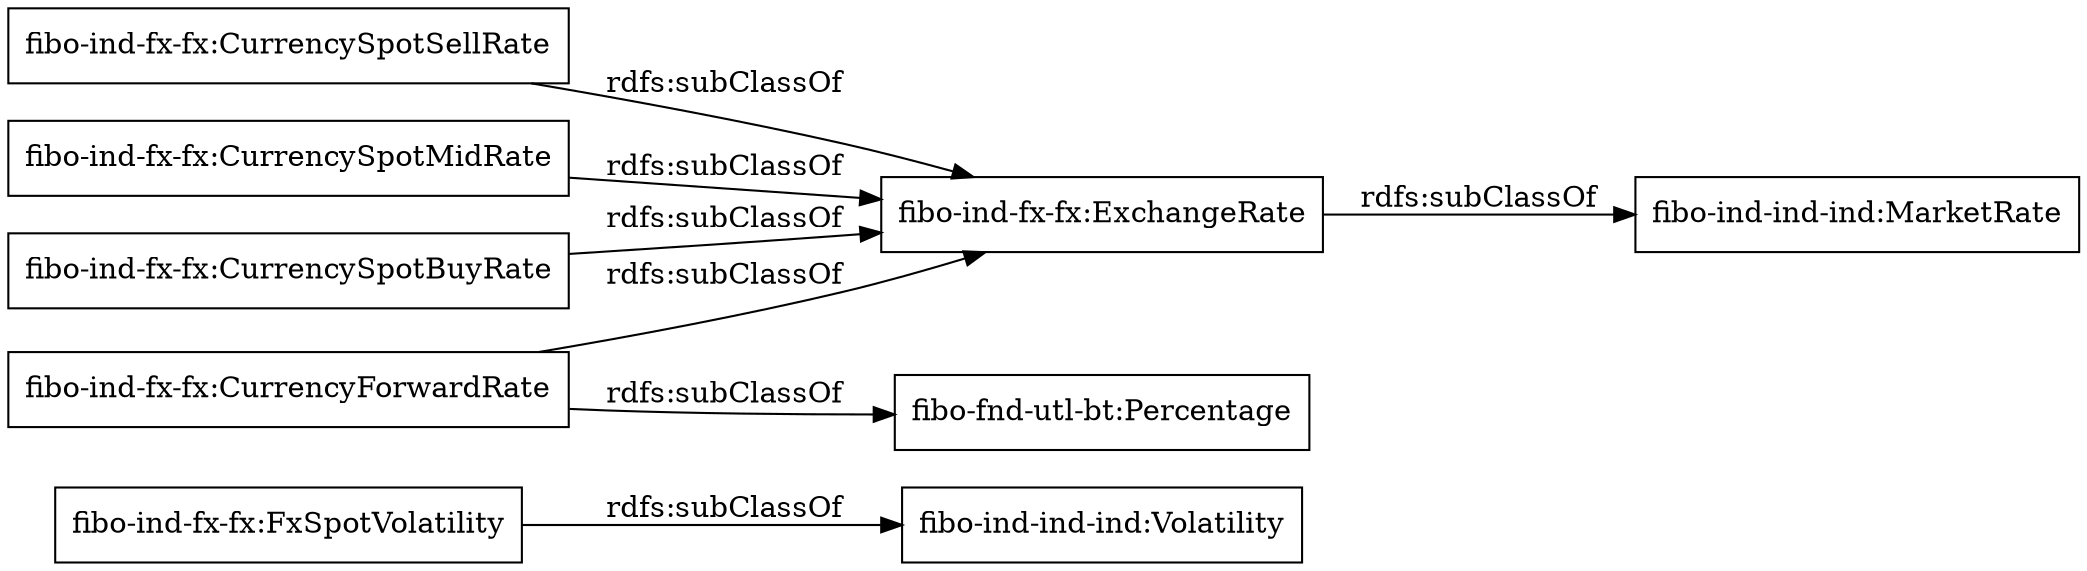 digraph ar2dtool_diagram { 
rankdir=LR;
size="1000"
node [shape = rectangle, color="black"]; "fibo-ind-fx-fx:FxSpotVolatility" "fibo-ind-fx-fx:ExchangeRate" "fibo-ind-fx-fx:CurrencySpotSellRate" "fibo-ind-fx-fx:CurrencySpotMidRate" "fibo-ind-fx-fx:CurrencySpotBuyRate" "fibo-ind-fx-fx:CurrencyForwardRate" ; /*classes style*/
	"fibo-ind-fx-fx:CurrencySpotBuyRate" -> "fibo-ind-fx-fx:ExchangeRate" [ label = "rdfs:subClassOf" ];
	"fibo-ind-fx-fx:FxSpotVolatility" -> "fibo-ind-ind-ind:Volatility" [ label = "rdfs:subClassOf" ];
	"fibo-ind-fx-fx:ExchangeRate" -> "fibo-ind-ind-ind:MarketRate" [ label = "rdfs:subClassOf" ];
	"fibo-ind-fx-fx:CurrencySpotSellRate" -> "fibo-ind-fx-fx:ExchangeRate" [ label = "rdfs:subClassOf" ];
	"fibo-ind-fx-fx:CurrencySpotMidRate" -> "fibo-ind-fx-fx:ExchangeRate" [ label = "rdfs:subClassOf" ];
	"fibo-ind-fx-fx:CurrencyForwardRate" -> "fibo-ind-fx-fx:ExchangeRate" [ label = "rdfs:subClassOf" ];
	"fibo-ind-fx-fx:CurrencyForwardRate" -> "fibo-fnd-utl-bt:Percentage" [ label = "rdfs:subClassOf" ];

}
